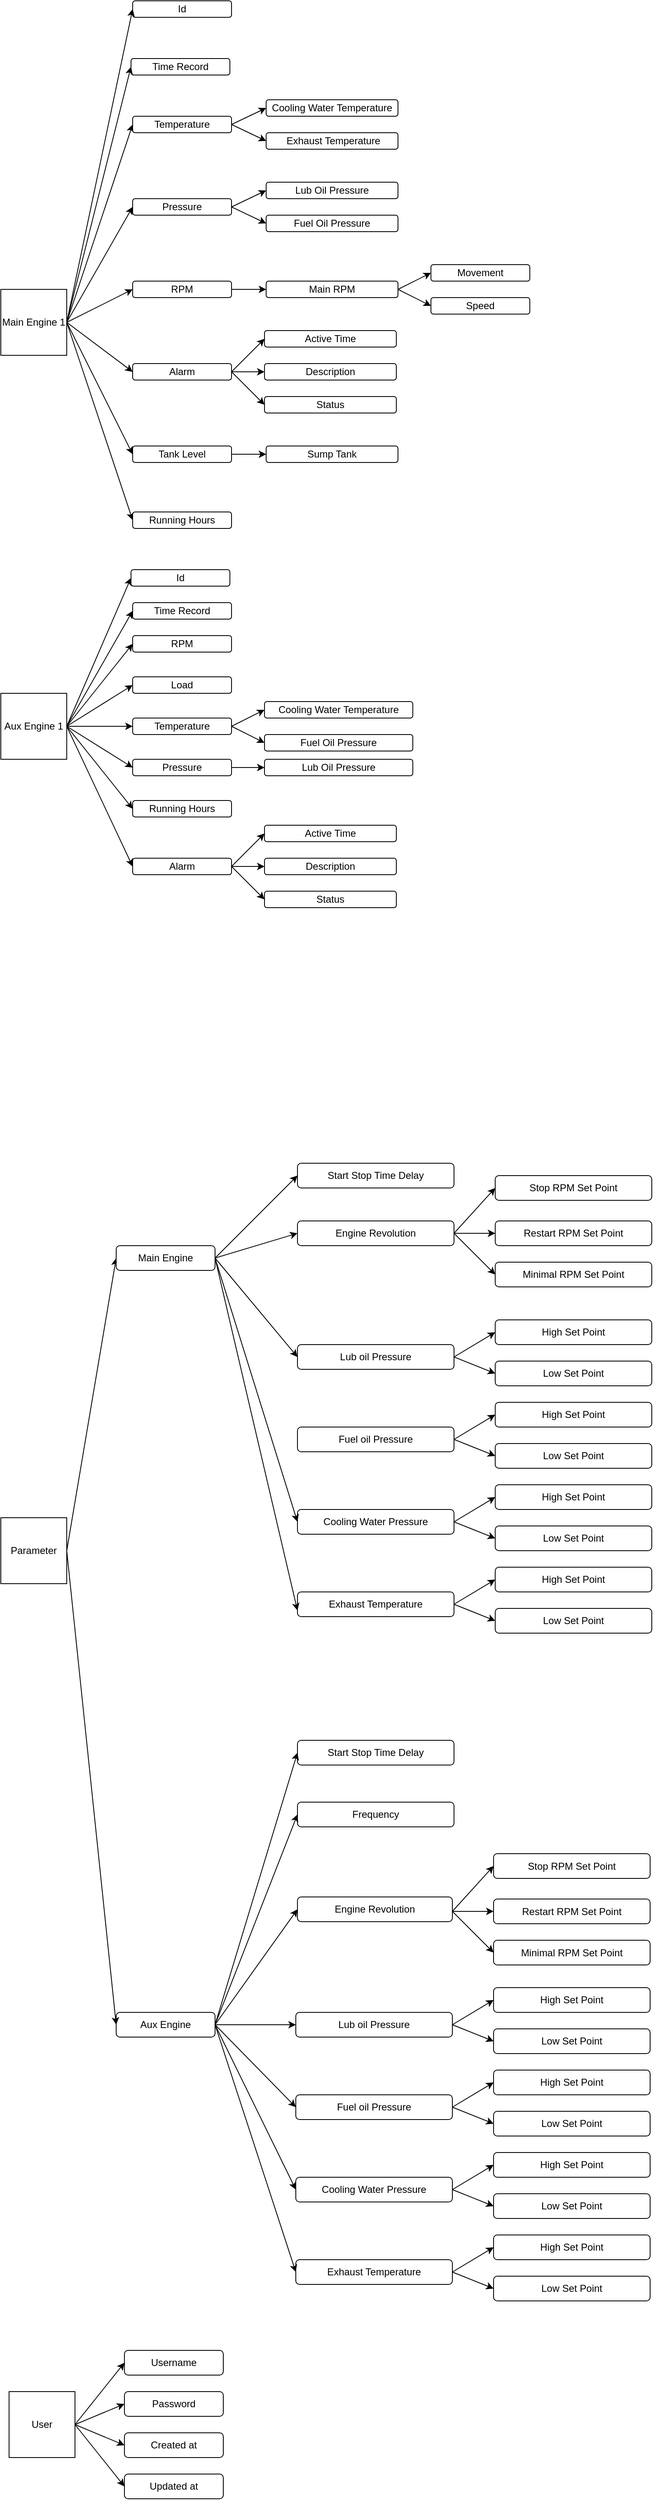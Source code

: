<mxfile version="21.6.1" type="github">
  <diagram name="Page-1" id="QvPLcioUeX84yGDwUDOU">
    <mxGraphModel dx="1050" dy="1641" grid="1" gridSize="10" guides="1" tooltips="1" connect="1" arrows="1" fold="1" page="1" pageScale="1" pageWidth="850" pageHeight="1100" math="0" shadow="0">
      <root>
        <mxCell id="0" />
        <mxCell id="1" parent="0" />
        <mxCell id="nhWFI6asB0Gc7cAQbuDx-1" value="Main Engine 1&lt;br&gt;" style="whiteSpace=wrap;html=1;aspect=fixed;" parent="1" vertex="1">
          <mxGeometry x="40" y="190" width="80" height="80" as="geometry" />
        </mxCell>
        <mxCell id="nhWFI6asB0Gc7cAQbuDx-2" value="Aux Engine 1" style="whiteSpace=wrap;html=1;aspect=fixed;" parent="1" vertex="1">
          <mxGeometry x="40" y="680" width="80" height="80" as="geometry" />
        </mxCell>
        <mxCell id="nhWFI6asB0Gc7cAQbuDx-3" value="" style="endArrow=classic;html=1;rounded=0;exitX=1;exitY=0.5;exitDx=0;exitDy=0;entryX=0;entryY=0.5;entryDx=0;entryDy=0;" parent="1" source="nhWFI6asB0Gc7cAQbuDx-1" target="nhWFI6asB0Gc7cAQbuDx-8" edge="1">
          <mxGeometry width="50" height="50" relative="1" as="geometry">
            <mxPoint x="380" y="280" as="sourcePoint" />
            <mxPoint x="200" y="80" as="targetPoint" />
          </mxGeometry>
        </mxCell>
        <mxCell id="nhWFI6asB0Gc7cAQbuDx-4" value="" style="endArrow=classic;html=1;rounded=0;exitX=1;exitY=0.5;exitDx=0;exitDy=0;entryX=0;entryY=0.5;entryDx=0;entryDy=0;" parent="1" source="nhWFI6asB0Gc7cAQbuDx-1" target="nhWFI6asB0Gc7cAQbuDx-9" edge="1">
          <mxGeometry width="50" height="50" relative="1" as="geometry">
            <mxPoint x="380" y="280" as="sourcePoint" />
            <mxPoint x="200" y="120" as="targetPoint" />
          </mxGeometry>
        </mxCell>
        <mxCell id="nhWFI6asB0Gc7cAQbuDx-5" value="" style="endArrow=classic;html=1;rounded=0;exitX=1;exitY=0.5;exitDx=0;exitDy=0;entryX=0;entryY=0.5;entryDx=0;entryDy=0;" parent="1" source="nhWFI6asB0Gc7cAQbuDx-1" target="nhWFI6asB0Gc7cAQbuDx-10" edge="1">
          <mxGeometry width="50" height="50" relative="1" as="geometry">
            <mxPoint x="380" y="280" as="sourcePoint" />
            <mxPoint x="200" y="160" as="targetPoint" />
          </mxGeometry>
        </mxCell>
        <mxCell id="nhWFI6asB0Gc7cAQbuDx-7" value="" style="endArrow=classic;html=1;rounded=0;exitX=1;exitY=0.5;exitDx=0;exitDy=0;entryX=0;entryY=0.5;entryDx=0;entryDy=0;" parent="1" source="nhWFI6asB0Gc7cAQbuDx-1" target="nhWFI6asB0Gc7cAQbuDx-11" edge="1">
          <mxGeometry width="50" height="50" relative="1" as="geometry">
            <mxPoint x="120" y="120" as="sourcePoint" />
            <mxPoint x="200" y="200" as="targetPoint" />
          </mxGeometry>
        </mxCell>
        <mxCell id="nhWFI6asB0Gc7cAQbuDx-8" value="Temperature" style="rounded=1;whiteSpace=wrap;html=1;" parent="1" vertex="1">
          <mxGeometry x="200" y="-20" width="120" height="20" as="geometry" />
        </mxCell>
        <mxCell id="nhWFI6asB0Gc7cAQbuDx-9" value="Pressure" style="rounded=1;whiteSpace=wrap;html=1;" parent="1" vertex="1">
          <mxGeometry x="200" y="80" width="120" height="20" as="geometry" />
        </mxCell>
        <mxCell id="nhWFI6asB0Gc7cAQbuDx-10" value="RPM" style="rounded=1;whiteSpace=wrap;html=1;" parent="1" vertex="1">
          <mxGeometry x="200" y="180" width="120" height="20" as="geometry" />
        </mxCell>
        <mxCell id="nhWFI6asB0Gc7cAQbuDx-11" value="Alarm" style="rounded=1;whiteSpace=wrap;html=1;" parent="1" vertex="1">
          <mxGeometry x="200" y="280" width="120" height="20" as="geometry" />
        </mxCell>
        <mxCell id="nhWFI6asB0Gc7cAQbuDx-12" value="Cooling Water Temperature" style="rounded=1;whiteSpace=wrap;html=1;" parent="1" vertex="1">
          <mxGeometry x="362" y="-40" width="160" height="20" as="geometry" />
        </mxCell>
        <mxCell id="nhWFI6asB0Gc7cAQbuDx-13" value="" style="endArrow=classic;html=1;rounded=0;exitX=1;exitY=0.5;exitDx=0;exitDy=0;entryX=0;entryY=0.5;entryDx=0;entryDy=0;" parent="1" source="nhWFI6asB0Gc7cAQbuDx-8" target="nhWFI6asB0Gc7cAQbuDx-12" edge="1">
          <mxGeometry width="50" height="50" relative="1" as="geometry">
            <mxPoint x="382" y="180" as="sourcePoint" />
            <mxPoint x="432" y="130" as="targetPoint" />
          </mxGeometry>
        </mxCell>
        <mxCell id="nhWFI6asB0Gc7cAQbuDx-14" value="&amp;nbsp;Exhaust Temperature" style="rounded=1;whiteSpace=wrap;html=1;" parent="1" vertex="1">
          <mxGeometry x="362" width="160" height="20" as="geometry" />
        </mxCell>
        <mxCell id="nhWFI6asB0Gc7cAQbuDx-15" value="" style="endArrow=classic;html=1;rounded=0;exitX=1;exitY=0.5;exitDx=0;exitDy=0;entryX=0;entryY=0.5;entryDx=0;entryDy=0;" parent="1" source="nhWFI6asB0Gc7cAQbuDx-8" target="nhWFI6asB0Gc7cAQbuDx-14" edge="1">
          <mxGeometry width="50" height="50" relative="1" as="geometry">
            <mxPoint x="382" y="130" as="sourcePoint" />
            <mxPoint x="432" y="80" as="targetPoint" />
          </mxGeometry>
        </mxCell>
        <mxCell id="nhWFI6asB0Gc7cAQbuDx-18" value="" style="endArrow=classic;html=1;rounded=0;exitX=1;exitY=0.5;exitDx=0;exitDy=0;entryX=0;entryY=0.5;entryDx=0;entryDy=0;" parent="1" source="nhWFI6asB0Gc7cAQbuDx-9" target="nhWFI6asB0Gc7cAQbuDx-19" edge="1">
          <mxGeometry width="50" height="50" relative="1" as="geometry">
            <mxPoint x="382" y="110" as="sourcePoint" />
            <mxPoint x="362" y="60" as="targetPoint" />
          </mxGeometry>
        </mxCell>
        <mxCell id="nhWFI6asB0Gc7cAQbuDx-19" value="Lub Oil Pressure" style="rounded=1;whiteSpace=wrap;html=1;" parent="1" vertex="1">
          <mxGeometry x="362" y="60" width="160" height="20" as="geometry" />
        </mxCell>
        <mxCell id="nhWFI6asB0Gc7cAQbuDx-20" value="Fuel Oil Pressure" style="rounded=1;whiteSpace=wrap;html=1;" parent="1" vertex="1">
          <mxGeometry x="362" y="100" width="160" height="20" as="geometry" />
        </mxCell>
        <mxCell id="nhWFI6asB0Gc7cAQbuDx-21" value="" style="endArrow=classic;html=1;rounded=0;exitX=1;exitY=0.5;exitDx=0;exitDy=0;entryX=0;entryY=0.5;entryDx=0;entryDy=0;" parent="1" source="nhWFI6asB0Gc7cAQbuDx-9" target="nhWFI6asB0Gc7cAQbuDx-20" edge="1">
          <mxGeometry width="50" height="50" relative="1" as="geometry">
            <mxPoint x="382" y="150" as="sourcePoint" />
            <mxPoint x="432" y="100" as="targetPoint" />
          </mxGeometry>
        </mxCell>
        <mxCell id="nhWFI6asB0Gc7cAQbuDx-24" value="Main RPM" style="rounded=1;whiteSpace=wrap;html=1;" parent="1" vertex="1">
          <mxGeometry x="362" y="180" width="160" height="20" as="geometry" />
        </mxCell>
        <mxCell id="nhWFI6asB0Gc7cAQbuDx-25" value="" style="endArrow=classic;html=1;rounded=0;exitX=1;exitY=0.5;exitDx=0;exitDy=0;entryX=0;entryY=0.5;entryDx=0;entryDy=0;" parent="1" source="nhWFI6asB0Gc7cAQbuDx-1" target="nhWFI6asB0Gc7cAQbuDx-26" edge="1">
          <mxGeometry width="50" height="50" relative="1" as="geometry">
            <mxPoint x="310" y="310" as="sourcePoint" />
            <mxPoint x="200" y="520" as="targetPoint" />
          </mxGeometry>
        </mxCell>
        <mxCell id="nhWFI6asB0Gc7cAQbuDx-26" value="Tank Level" style="rounded=1;whiteSpace=wrap;html=1;" parent="1" vertex="1">
          <mxGeometry x="200" y="380" width="120" height="20" as="geometry" />
        </mxCell>
        <mxCell id="nhWFI6asB0Gc7cAQbuDx-27" value="Sump Tank" style="rounded=1;whiteSpace=wrap;html=1;" parent="1" vertex="1">
          <mxGeometry x="362" y="380" width="160" height="20" as="geometry" />
        </mxCell>
        <mxCell id="nhWFI6asB0Gc7cAQbuDx-28" value="" style="endArrow=classic;html=1;rounded=0;exitX=1;exitY=0.5;exitDx=0;exitDy=0;entryX=0;entryY=0.5;entryDx=0;entryDy=0;" parent="1" source="nhWFI6asB0Gc7cAQbuDx-26" target="nhWFI6asB0Gc7cAQbuDx-27" edge="1">
          <mxGeometry width="50" height="50" relative="1" as="geometry">
            <mxPoint x="392" y="420" as="sourcePoint" />
            <mxPoint x="442" y="370" as="targetPoint" />
          </mxGeometry>
        </mxCell>
        <mxCell id="nhWFI6asB0Gc7cAQbuDx-29" value="" style="endArrow=classic;html=1;rounded=0;exitX=1;exitY=0.5;exitDx=0;exitDy=0;entryX=0;entryY=0.5;entryDx=0;entryDy=0;" parent="1" source="nhWFI6asB0Gc7cAQbuDx-24" target="nhWFI6asB0Gc7cAQbuDx-31" edge="1">
          <mxGeometry width="50" height="50" relative="1" as="geometry">
            <mxPoint x="542" y="330" as="sourcePoint" />
            <mxPoint x="562" y="170" as="targetPoint" />
          </mxGeometry>
        </mxCell>
        <mxCell id="nhWFI6asB0Gc7cAQbuDx-30" value="" style="endArrow=classic;html=1;rounded=0;exitX=1;exitY=0.5;exitDx=0;exitDy=0;entryX=0;entryY=0.5;entryDx=0;entryDy=0;" parent="1" source="nhWFI6asB0Gc7cAQbuDx-10" target="nhWFI6asB0Gc7cAQbuDx-24" edge="1">
          <mxGeometry width="50" height="50" relative="1" as="geometry">
            <mxPoint x="592" y="270" as="sourcePoint" />
            <mxPoint x="642" y="220" as="targetPoint" />
          </mxGeometry>
        </mxCell>
        <mxCell id="nhWFI6asB0Gc7cAQbuDx-31" value="Movement" style="rounded=1;whiteSpace=wrap;html=1;" parent="1" vertex="1">
          <mxGeometry x="562" y="160" width="120" height="20" as="geometry" />
        </mxCell>
        <mxCell id="nhWFI6asB0Gc7cAQbuDx-32" value="Speed" style="rounded=1;whiteSpace=wrap;html=1;" parent="1" vertex="1">
          <mxGeometry x="562" y="200" width="120" height="20" as="geometry" />
        </mxCell>
        <mxCell id="nhWFI6asB0Gc7cAQbuDx-33" value="" style="endArrow=classic;html=1;rounded=0;exitX=1;exitY=0.5;exitDx=0;exitDy=0;entryX=0;entryY=0.5;entryDx=0;entryDy=0;" parent="1" source="nhWFI6asB0Gc7cAQbuDx-24" target="nhWFI6asB0Gc7cAQbuDx-32" edge="1">
          <mxGeometry width="50" height="50" relative="1" as="geometry">
            <mxPoint x="572" y="270" as="sourcePoint" />
            <mxPoint x="622" y="220" as="targetPoint" />
          </mxGeometry>
        </mxCell>
        <mxCell id="nhWFI6asB0Gc7cAQbuDx-34" value="" style="endArrow=classic;html=1;rounded=0;exitX=1;exitY=0.5;exitDx=0;exitDy=0;entryX=0;entryY=0.5;entryDx=0;entryDy=0;" parent="1" source="nhWFI6asB0Gc7cAQbuDx-1" target="nhWFI6asB0Gc7cAQbuDx-35" edge="1">
          <mxGeometry width="50" height="50" relative="1" as="geometry">
            <mxPoint x="320" y="370" as="sourcePoint" />
            <mxPoint x="200" y="480" as="targetPoint" />
          </mxGeometry>
        </mxCell>
        <mxCell id="nhWFI6asB0Gc7cAQbuDx-35" value="Running Hours" style="rounded=1;whiteSpace=wrap;html=1;" parent="1" vertex="1">
          <mxGeometry x="200" y="460" width="120" height="20" as="geometry" />
        </mxCell>
        <mxCell id="nhWFI6asB0Gc7cAQbuDx-36" value="Active Time" style="rounded=1;whiteSpace=wrap;html=1;" parent="1" vertex="1">
          <mxGeometry x="360" y="240" width="160" height="20" as="geometry" />
        </mxCell>
        <mxCell id="nhWFI6asB0Gc7cAQbuDx-37" value="Description" style="rounded=1;whiteSpace=wrap;html=1;" parent="1" vertex="1">
          <mxGeometry x="360" y="280" width="160" height="20" as="geometry" />
        </mxCell>
        <mxCell id="nhWFI6asB0Gc7cAQbuDx-38" value="Status" style="rounded=1;whiteSpace=wrap;html=1;" parent="1" vertex="1">
          <mxGeometry x="360" y="320" width="160" height="20" as="geometry" />
        </mxCell>
        <mxCell id="nhWFI6asB0Gc7cAQbuDx-39" value="" style="endArrow=classic;html=1;rounded=0;exitX=1;exitY=0.5;exitDx=0;exitDy=0;entryX=0;entryY=0.5;entryDx=0;entryDy=0;" parent="1" source="nhWFI6asB0Gc7cAQbuDx-11" target="nhWFI6asB0Gc7cAQbuDx-36" edge="1">
          <mxGeometry width="50" height="50" relative="1" as="geometry">
            <mxPoint x="550" y="300" as="sourcePoint" />
            <mxPoint x="600" y="250" as="targetPoint" />
          </mxGeometry>
        </mxCell>
        <mxCell id="nhWFI6asB0Gc7cAQbuDx-40" value="" style="endArrow=classic;html=1;rounded=0;exitX=1;exitY=0.5;exitDx=0;exitDy=0;entryX=0;entryY=0.5;entryDx=0;entryDy=0;" parent="1" source="nhWFI6asB0Gc7cAQbuDx-11" target="nhWFI6asB0Gc7cAQbuDx-37" edge="1">
          <mxGeometry width="50" height="50" relative="1" as="geometry">
            <mxPoint x="550" y="300" as="sourcePoint" />
            <mxPoint x="600" y="250" as="targetPoint" />
          </mxGeometry>
        </mxCell>
        <mxCell id="nhWFI6asB0Gc7cAQbuDx-41" value="" style="endArrow=classic;html=1;rounded=0;exitX=1;exitY=0.5;exitDx=0;exitDy=0;entryX=0;entryY=0.5;entryDx=0;entryDy=0;" parent="1" source="nhWFI6asB0Gc7cAQbuDx-11" target="nhWFI6asB0Gc7cAQbuDx-38" edge="1">
          <mxGeometry width="50" height="50" relative="1" as="geometry">
            <mxPoint x="550" y="300" as="sourcePoint" />
            <mxPoint x="600" y="250" as="targetPoint" />
          </mxGeometry>
        </mxCell>
        <mxCell id="nhWFI6asB0Gc7cAQbuDx-42" value="Temperature" style="rounded=1;whiteSpace=wrap;html=1;" parent="1" vertex="1">
          <mxGeometry x="200" y="710" width="120" height="20" as="geometry" />
        </mxCell>
        <mxCell id="nhWFI6asB0Gc7cAQbuDx-43" value="Pressure" style="rounded=1;whiteSpace=wrap;html=1;" parent="1" vertex="1">
          <mxGeometry x="200" y="760" width="120" height="20" as="geometry" />
        </mxCell>
        <mxCell id="nhWFI6asB0Gc7cAQbuDx-44" value="RPM" style="rounded=1;whiteSpace=wrap;html=1;" parent="1" vertex="1">
          <mxGeometry x="200" y="610" width="120" height="20" as="geometry" />
        </mxCell>
        <mxCell id="nhWFI6asB0Gc7cAQbuDx-45" value="Running Hours" style="rounded=1;whiteSpace=wrap;html=1;" parent="1" vertex="1">
          <mxGeometry x="200" y="810" width="120" height="20" as="geometry" />
        </mxCell>
        <mxCell id="nhWFI6asB0Gc7cAQbuDx-46" value="Load" style="rounded=1;whiteSpace=wrap;html=1;" parent="1" vertex="1">
          <mxGeometry x="200" y="660" width="120" height="20" as="geometry" />
        </mxCell>
        <mxCell id="nhWFI6asB0Gc7cAQbuDx-49" value="" style="edgeStyle=none;orthogonalLoop=1;jettySize=auto;html=1;rounded=0;exitX=1;exitY=0.5;exitDx=0;exitDy=0;entryX=0;entryY=0.5;entryDx=0;entryDy=0;" parent="1" source="nhWFI6asB0Gc7cAQbuDx-2" target="nhWFI6asB0Gc7cAQbuDx-42" edge="1">
          <mxGeometry width="100" relative="1" as="geometry">
            <mxPoint x="340" y="740" as="sourcePoint" />
            <mxPoint x="440" y="740" as="targetPoint" />
            <Array as="points" />
          </mxGeometry>
        </mxCell>
        <mxCell id="nhWFI6asB0Gc7cAQbuDx-50" value="" style="edgeStyle=none;orthogonalLoop=1;jettySize=auto;html=1;rounded=0;exitX=1;exitY=0.5;exitDx=0;exitDy=0;entryX=0;entryY=0.5;entryDx=0;entryDy=0;" parent="1" source="nhWFI6asB0Gc7cAQbuDx-2" target="nhWFI6asB0Gc7cAQbuDx-46" edge="1">
          <mxGeometry width="100" relative="1" as="geometry">
            <mxPoint x="80" y="610" as="sourcePoint" />
            <mxPoint x="180" y="610" as="targetPoint" />
            <Array as="points" />
          </mxGeometry>
        </mxCell>
        <mxCell id="nhWFI6asB0Gc7cAQbuDx-51" value="" style="edgeStyle=none;orthogonalLoop=1;jettySize=auto;html=1;rounded=0;exitX=1;exitY=0.5;exitDx=0;exitDy=0;entryX=0;entryY=0.5;entryDx=0;entryDy=0;" parent="1" source="nhWFI6asB0Gc7cAQbuDx-2" target="nhWFI6asB0Gc7cAQbuDx-44" edge="1">
          <mxGeometry width="100" relative="1" as="geometry">
            <mxPoint x="370" y="650" as="sourcePoint" />
            <mxPoint x="470" y="650" as="targetPoint" />
            <Array as="points" />
          </mxGeometry>
        </mxCell>
        <mxCell id="nhWFI6asB0Gc7cAQbuDx-52" value="" style="edgeStyle=none;orthogonalLoop=1;jettySize=auto;html=1;rounded=0;exitX=1;exitY=0.5;exitDx=0;exitDy=0;entryX=0;entryY=0.5;entryDx=0;entryDy=0;" parent="1" source="nhWFI6asB0Gc7cAQbuDx-2" target="nhWFI6asB0Gc7cAQbuDx-43" edge="1">
          <mxGeometry width="100" relative="1" as="geometry">
            <mxPoint x="350" y="620" as="sourcePoint" />
            <mxPoint x="450" y="620" as="targetPoint" />
            <Array as="points" />
          </mxGeometry>
        </mxCell>
        <mxCell id="nhWFI6asB0Gc7cAQbuDx-53" value="" style="edgeStyle=none;orthogonalLoop=1;jettySize=auto;html=1;rounded=0;exitX=1;exitY=0.5;exitDx=0;exitDy=0;entryX=0;entryY=0.5;entryDx=0;entryDy=0;" parent="1" source="nhWFI6asB0Gc7cAQbuDx-2" target="nhWFI6asB0Gc7cAQbuDx-45" edge="1">
          <mxGeometry width="100" relative="1" as="geometry">
            <mxPoint x="370" y="620" as="sourcePoint" />
            <mxPoint x="470" y="620" as="targetPoint" />
            <Array as="points" />
          </mxGeometry>
        </mxCell>
        <mxCell id="nhWFI6asB0Gc7cAQbuDx-54" value="Cooling Water Temperature" style="rounded=1;whiteSpace=wrap;html=1;" parent="1" vertex="1">
          <mxGeometry x="360" y="690" width="180" height="20" as="geometry" />
        </mxCell>
        <mxCell id="nhWFI6asB0Gc7cAQbuDx-55" value="Lub Oil Pressure" style="rounded=1;whiteSpace=wrap;html=1;" parent="1" vertex="1">
          <mxGeometry x="360" y="760" width="180" height="20" as="geometry" />
        </mxCell>
        <mxCell id="nhWFI6asB0Gc7cAQbuDx-56" value="Fuel Oil Pressure" style="rounded=1;whiteSpace=wrap;html=1;" parent="1" vertex="1">
          <mxGeometry x="360" y="730" width="180" height="20" as="geometry" />
        </mxCell>
        <mxCell id="nhWFI6asB0Gc7cAQbuDx-57" value="" style="endArrow=classic;html=1;rounded=0;exitX=1;exitY=0.5;exitDx=0;exitDy=0;entryX=0;entryY=0.5;entryDx=0;entryDy=0;" parent="1" source="nhWFI6asB0Gc7cAQbuDx-42" target="nhWFI6asB0Gc7cAQbuDx-54" edge="1">
          <mxGeometry width="50" height="50" relative="1" as="geometry">
            <mxPoint x="450" y="750" as="sourcePoint" />
            <mxPoint x="500" y="700" as="targetPoint" />
          </mxGeometry>
        </mxCell>
        <mxCell id="nhWFI6asB0Gc7cAQbuDx-58" value="" style="endArrow=classic;html=1;rounded=0;exitX=1;exitY=0.5;exitDx=0;exitDy=0;entryX=0;entryY=0.5;entryDx=0;entryDy=0;" parent="1" source="nhWFI6asB0Gc7cAQbuDx-42" target="nhWFI6asB0Gc7cAQbuDx-56" edge="1">
          <mxGeometry width="50" height="50" relative="1" as="geometry">
            <mxPoint x="450" y="750" as="sourcePoint" />
            <mxPoint x="500" y="700" as="targetPoint" />
          </mxGeometry>
        </mxCell>
        <mxCell id="nhWFI6asB0Gc7cAQbuDx-59" value="" style="endArrow=classic;html=1;rounded=0;exitX=1;exitY=0.5;exitDx=0;exitDy=0;entryX=0;entryY=0.5;entryDx=0;entryDy=0;" parent="1" source="nhWFI6asB0Gc7cAQbuDx-43" target="nhWFI6asB0Gc7cAQbuDx-55" edge="1">
          <mxGeometry width="50" height="50" relative="1" as="geometry">
            <mxPoint x="450" y="780" as="sourcePoint" />
            <mxPoint x="500" y="730" as="targetPoint" />
          </mxGeometry>
        </mxCell>
        <mxCell id="Hi4RVoLJQUnYDtdpyPbf-1" value="User" style="whiteSpace=wrap;html=1;aspect=fixed;" parent="1" vertex="1">
          <mxGeometry x="50" y="2740" width="80" height="80" as="geometry" />
        </mxCell>
        <mxCell id="Hi4RVoLJQUnYDtdpyPbf-2" value="Parameter" style="whiteSpace=wrap;html=1;aspect=fixed;" parent="1" vertex="1">
          <mxGeometry x="40" y="1680" width="80" height="80" as="geometry" />
        </mxCell>
        <mxCell id="Hi4RVoLJQUnYDtdpyPbf-3" value="Time Record" style="rounded=1;whiteSpace=wrap;html=1;" parent="1" vertex="1">
          <mxGeometry x="198" y="-90" width="120" height="20" as="geometry" />
        </mxCell>
        <mxCell id="Hi4RVoLJQUnYDtdpyPbf-4" value="" style="endArrow=classic;html=1;rounded=0;exitX=1;exitY=0.5;exitDx=0;exitDy=0;entryX=0;entryY=0.5;entryDx=0;entryDy=0;" parent="1" source="nhWFI6asB0Gc7cAQbuDx-1" target="Hi4RVoLJQUnYDtdpyPbf-3" edge="1">
          <mxGeometry width="50" height="50" relative="1" as="geometry">
            <mxPoint x="200" y="380" as="sourcePoint" />
            <mxPoint x="250" y="330" as="targetPoint" />
          </mxGeometry>
        </mxCell>
        <mxCell id="Hi4RVoLJQUnYDtdpyPbf-6" value="Id" style="rounded=1;whiteSpace=wrap;html=1;" parent="1" vertex="1">
          <mxGeometry x="200" y="-160" width="120" height="20" as="geometry" />
        </mxCell>
        <mxCell id="Hi4RVoLJQUnYDtdpyPbf-7" value="" style="endArrow=classic;html=1;rounded=0;exitX=1;exitY=0.5;exitDx=0;exitDy=0;entryX=0;entryY=0.5;entryDx=0;entryDy=0;" parent="1" source="nhWFI6asB0Gc7cAQbuDx-1" target="Hi4RVoLJQUnYDtdpyPbf-6" edge="1">
          <mxGeometry width="50" height="50" relative="1" as="geometry">
            <mxPoint x="210" y="120" as="sourcePoint" />
            <mxPoint x="260" y="70" as="targetPoint" />
          </mxGeometry>
        </mxCell>
        <mxCell id="Hi4RVoLJQUnYDtdpyPbf-8" value="" style="endArrow=classic;html=1;rounded=0;exitX=1;exitY=0.5;exitDx=0;exitDy=0;entryX=0;entryY=0.5;entryDx=0;entryDy=0;" parent="1" source="Hi4RVoLJQUnYDtdpyPbf-2" target="Hi4RVoLJQUnYDtdpyPbf-9" edge="1">
          <mxGeometry width="50" height="50" relative="1" as="geometry">
            <mxPoint x="210" y="1610" as="sourcePoint" />
            <mxPoint x="160" y="1610" as="targetPoint" />
          </mxGeometry>
        </mxCell>
        <mxCell id="Hi4RVoLJQUnYDtdpyPbf-9" value="Main Engine" style="rounded=1;whiteSpace=wrap;html=1;" parent="1" vertex="1">
          <mxGeometry x="180" y="1350" width="120" height="30" as="geometry" />
        </mxCell>
        <mxCell id="Hi4RVoLJQUnYDtdpyPbf-11" value="Aux Engine" style="rounded=1;whiteSpace=wrap;html=1;" parent="1" vertex="1">
          <mxGeometry x="180" y="2280" width="120" height="30" as="geometry" />
        </mxCell>
        <mxCell id="Hi4RVoLJQUnYDtdpyPbf-13" value="" style="endArrow=classic;html=1;rounded=0;exitX=1;exitY=0.5;exitDx=0;exitDy=0;entryX=0;entryY=0.5;entryDx=0;entryDy=0;" parent="1" source="Hi4RVoLJQUnYDtdpyPbf-9" target="Hi4RVoLJQUnYDtdpyPbf-14" edge="1">
          <mxGeometry width="50" height="50" relative="1" as="geometry">
            <mxPoint x="410" y="1570" as="sourcePoint" />
            <mxPoint x="360" y="1290" as="targetPoint" />
          </mxGeometry>
        </mxCell>
        <mxCell id="Hi4RVoLJQUnYDtdpyPbf-14" value="Start Stop Time Delay" style="rounded=1;whiteSpace=wrap;html=1;" parent="1" vertex="1">
          <mxGeometry x="400" y="1250" width="190" height="30" as="geometry" />
        </mxCell>
        <mxCell id="Hi4RVoLJQUnYDtdpyPbf-15" value="Engine Revolution" style="rounded=1;whiteSpace=wrap;html=1;" parent="1" vertex="1">
          <mxGeometry x="400" y="1320" width="190" height="30" as="geometry" />
        </mxCell>
        <mxCell id="Hi4RVoLJQUnYDtdpyPbf-16" value="Lub oil Pressure" style="rounded=1;whiteSpace=wrap;html=1;" parent="1" vertex="1">
          <mxGeometry x="400" y="1470" width="190" height="30" as="geometry" />
        </mxCell>
        <mxCell id="Hi4RVoLJQUnYDtdpyPbf-17" value="Fuel oil Pressure" style="rounded=1;whiteSpace=wrap;html=1;" parent="1" vertex="1">
          <mxGeometry x="400" y="1570" width="190" height="30" as="geometry" />
        </mxCell>
        <mxCell id="Hi4RVoLJQUnYDtdpyPbf-18" value="Cooling Water Pressure" style="rounded=1;whiteSpace=wrap;html=1;" parent="1" vertex="1">
          <mxGeometry x="400" y="1670" width="190" height="30" as="geometry" />
        </mxCell>
        <mxCell id="Hi4RVoLJQUnYDtdpyPbf-19" value="Exhaust Temperature" style="rounded=1;whiteSpace=wrap;html=1;" parent="1" vertex="1">
          <mxGeometry x="400" y="1770" width="190" height="30" as="geometry" />
        </mxCell>
        <mxCell id="Hi4RVoLJQUnYDtdpyPbf-20" value="Stop RPM Set Point" style="rounded=1;whiteSpace=wrap;html=1;" parent="1" vertex="1">
          <mxGeometry x="640" y="1265" width="190" height="30" as="geometry" />
        </mxCell>
        <mxCell id="Hi4RVoLJQUnYDtdpyPbf-21" value="Restart RPM Set Point" style="rounded=1;whiteSpace=wrap;html=1;" parent="1" vertex="1">
          <mxGeometry x="640" y="1320" width="190" height="30" as="geometry" />
        </mxCell>
        <mxCell id="Hi4RVoLJQUnYDtdpyPbf-22" value="Minimal RPM Set Point" style="rounded=1;whiteSpace=wrap;html=1;" parent="1" vertex="1">
          <mxGeometry x="640" y="1370" width="190" height="30" as="geometry" />
        </mxCell>
        <mxCell id="Hi4RVoLJQUnYDtdpyPbf-23" value="High Set Point" style="rounded=1;whiteSpace=wrap;html=1;" parent="1" vertex="1">
          <mxGeometry x="640" y="1440" width="190" height="30" as="geometry" />
        </mxCell>
        <mxCell id="Hi4RVoLJQUnYDtdpyPbf-24" value="Low Set Point" style="rounded=1;whiteSpace=wrap;html=1;" parent="1" vertex="1">
          <mxGeometry x="640" y="1490" width="190" height="30" as="geometry" />
        </mxCell>
        <mxCell id="Hi4RVoLJQUnYDtdpyPbf-25" value="" style="endArrow=classic;html=1;rounded=0;exitX=1;exitY=0.5;exitDx=0;exitDy=0;entryX=0;entryY=0.5;entryDx=0;entryDy=0;" parent="1" source="Hi4RVoLJQUnYDtdpyPbf-9" target="Hi4RVoLJQUnYDtdpyPbf-15" edge="1">
          <mxGeometry width="50" height="50" relative="1" as="geometry">
            <mxPoint x="590" y="1550" as="sourcePoint" />
            <mxPoint x="640" y="1500" as="targetPoint" />
          </mxGeometry>
        </mxCell>
        <mxCell id="Hi4RVoLJQUnYDtdpyPbf-26" value="" style="endArrow=classic;html=1;rounded=0;exitX=1;exitY=0.5;exitDx=0;exitDy=0;entryX=0;entryY=0.5;entryDx=0;entryDy=0;" parent="1" source="Hi4RVoLJQUnYDtdpyPbf-15" target="Hi4RVoLJQUnYDtdpyPbf-20" edge="1">
          <mxGeometry width="50" height="50" relative="1" as="geometry">
            <mxPoint x="640" y="1460" as="sourcePoint" />
            <mxPoint x="690" y="1410" as="targetPoint" />
          </mxGeometry>
        </mxCell>
        <mxCell id="Hi4RVoLJQUnYDtdpyPbf-27" value="" style="endArrow=classic;html=1;rounded=0;exitX=1;exitY=0.5;exitDx=0;exitDy=0;entryX=0;entryY=0.5;entryDx=0;entryDy=0;" parent="1" source="Hi4RVoLJQUnYDtdpyPbf-15" target="Hi4RVoLJQUnYDtdpyPbf-21" edge="1">
          <mxGeometry width="50" height="50" relative="1" as="geometry">
            <mxPoint x="640" y="1460" as="sourcePoint" />
            <mxPoint x="690" y="1410" as="targetPoint" />
          </mxGeometry>
        </mxCell>
        <mxCell id="Hi4RVoLJQUnYDtdpyPbf-28" value="" style="endArrow=classic;html=1;rounded=0;exitX=1;exitY=0.5;exitDx=0;exitDy=0;entryX=0;entryY=0.5;entryDx=0;entryDy=0;" parent="1" source="Hi4RVoLJQUnYDtdpyPbf-15" target="Hi4RVoLJQUnYDtdpyPbf-22" edge="1">
          <mxGeometry width="50" height="50" relative="1" as="geometry">
            <mxPoint x="560" y="1480" as="sourcePoint" />
            <mxPoint x="610" y="1430" as="targetPoint" />
          </mxGeometry>
        </mxCell>
        <mxCell id="Hi4RVoLJQUnYDtdpyPbf-29" value="" style="endArrow=classic;html=1;rounded=0;exitX=1;exitY=0.5;exitDx=0;exitDy=0;entryX=0;entryY=0.5;entryDx=0;entryDy=0;" parent="1" source="Hi4RVoLJQUnYDtdpyPbf-16" target="Hi4RVoLJQUnYDtdpyPbf-23" edge="1">
          <mxGeometry width="50" height="50" relative="1" as="geometry">
            <mxPoint x="690" y="1530" as="sourcePoint" />
            <mxPoint x="740" y="1480" as="targetPoint" />
          </mxGeometry>
        </mxCell>
        <mxCell id="Hi4RVoLJQUnYDtdpyPbf-30" value="" style="endArrow=classic;html=1;rounded=0;exitX=1;exitY=0.5;exitDx=0;exitDy=0;entryX=0;entryY=0.5;entryDx=0;entryDy=0;" parent="1" source="Hi4RVoLJQUnYDtdpyPbf-16" target="Hi4RVoLJQUnYDtdpyPbf-24" edge="1">
          <mxGeometry width="50" height="50" relative="1" as="geometry">
            <mxPoint x="1050" y="1720" as="sourcePoint" />
            <mxPoint x="1100" y="1670" as="targetPoint" />
          </mxGeometry>
        </mxCell>
        <mxCell id="Hi4RVoLJQUnYDtdpyPbf-31" value="High Set Point" style="rounded=1;whiteSpace=wrap;html=1;" parent="1" vertex="1">
          <mxGeometry x="640" y="1540" width="190" height="30" as="geometry" />
        </mxCell>
        <mxCell id="Hi4RVoLJQUnYDtdpyPbf-32" value="Low Set Point" style="rounded=1;whiteSpace=wrap;html=1;" parent="1" vertex="1">
          <mxGeometry x="640" y="1590" width="190" height="30" as="geometry" />
        </mxCell>
        <mxCell id="Hi4RVoLJQUnYDtdpyPbf-33" value="" style="endArrow=classic;html=1;rounded=0;exitX=1;exitY=0.5;exitDx=0;exitDy=0;entryX=0;entryY=0.5;entryDx=0;entryDy=0;" parent="1" target="Hi4RVoLJQUnYDtdpyPbf-31" edge="1">
          <mxGeometry width="50" height="50" relative="1" as="geometry">
            <mxPoint x="590" y="1585" as="sourcePoint" />
            <mxPoint x="740" y="1580" as="targetPoint" />
          </mxGeometry>
        </mxCell>
        <mxCell id="Hi4RVoLJQUnYDtdpyPbf-34" value="" style="endArrow=classic;html=1;rounded=0;exitX=1;exitY=0.5;exitDx=0;exitDy=0;entryX=0;entryY=0.5;entryDx=0;entryDy=0;" parent="1" target="Hi4RVoLJQUnYDtdpyPbf-32" edge="1">
          <mxGeometry width="50" height="50" relative="1" as="geometry">
            <mxPoint x="590" y="1585" as="sourcePoint" />
            <mxPoint x="1100" y="1770" as="targetPoint" />
          </mxGeometry>
        </mxCell>
        <mxCell id="Hi4RVoLJQUnYDtdpyPbf-35" value="High Set Point" style="rounded=1;whiteSpace=wrap;html=1;" parent="1" vertex="1">
          <mxGeometry x="640" y="1640" width="190" height="30" as="geometry" />
        </mxCell>
        <mxCell id="Hi4RVoLJQUnYDtdpyPbf-36" value="Low Set Point" style="rounded=1;whiteSpace=wrap;html=1;" parent="1" vertex="1">
          <mxGeometry x="640" y="1690" width="190" height="30" as="geometry" />
        </mxCell>
        <mxCell id="Hi4RVoLJQUnYDtdpyPbf-37" value="" style="endArrow=classic;html=1;rounded=0;exitX=1;exitY=0.5;exitDx=0;exitDy=0;entryX=0;entryY=0.5;entryDx=0;entryDy=0;" parent="1" source="Hi4RVoLJQUnYDtdpyPbf-18" target="Hi4RVoLJQUnYDtdpyPbf-35" edge="1">
          <mxGeometry width="50" height="50" relative="1" as="geometry">
            <mxPoint x="590" y="1685" as="sourcePoint" />
            <mxPoint x="740" y="1680" as="targetPoint" />
          </mxGeometry>
        </mxCell>
        <mxCell id="Hi4RVoLJQUnYDtdpyPbf-38" value="" style="endArrow=classic;html=1;rounded=0;entryX=0;entryY=0.5;entryDx=0;entryDy=0;exitX=1;exitY=0.5;exitDx=0;exitDy=0;" parent="1" source="Hi4RVoLJQUnYDtdpyPbf-18" target="Hi4RVoLJQUnYDtdpyPbf-36" edge="1">
          <mxGeometry width="50" height="50" relative="1" as="geometry">
            <mxPoint x="600" y="1730" as="sourcePoint" />
            <mxPoint x="1100" y="1870" as="targetPoint" />
          </mxGeometry>
        </mxCell>
        <mxCell id="Hi4RVoLJQUnYDtdpyPbf-39" value="High Set Point" style="rounded=1;whiteSpace=wrap;html=1;" parent="1" vertex="1">
          <mxGeometry x="640" y="1740" width="190" height="30" as="geometry" />
        </mxCell>
        <mxCell id="Hi4RVoLJQUnYDtdpyPbf-40" value="Low Set Point" style="rounded=1;whiteSpace=wrap;html=1;" parent="1" vertex="1">
          <mxGeometry x="640" y="1790" width="190" height="30" as="geometry" />
        </mxCell>
        <mxCell id="Hi4RVoLJQUnYDtdpyPbf-41" value="" style="endArrow=classic;html=1;rounded=0;entryX=0;entryY=0.5;entryDx=0;entryDy=0;exitX=1;exitY=0.5;exitDx=0;exitDy=0;" parent="1" source="Hi4RVoLJQUnYDtdpyPbf-19" target="Hi4RVoLJQUnYDtdpyPbf-39" edge="1">
          <mxGeometry width="50" height="50" relative="1" as="geometry">
            <mxPoint x="620" y="1780" as="sourcePoint" />
            <mxPoint x="740" y="1780" as="targetPoint" />
          </mxGeometry>
        </mxCell>
        <mxCell id="Hi4RVoLJQUnYDtdpyPbf-42" value="" style="endArrow=classic;html=1;rounded=0;entryX=0;entryY=0.5;entryDx=0;entryDy=0;exitX=1;exitY=0.5;exitDx=0;exitDy=0;" parent="1" source="Hi4RVoLJQUnYDtdpyPbf-19" target="Hi4RVoLJQUnYDtdpyPbf-40" edge="1">
          <mxGeometry width="50" height="50" relative="1" as="geometry">
            <mxPoint x="590" y="1820" as="sourcePoint" />
            <mxPoint x="1100" y="1970" as="targetPoint" />
          </mxGeometry>
        </mxCell>
        <mxCell id="Hi4RVoLJQUnYDtdpyPbf-44" value="" style="endArrow=classic;html=1;rounded=0;exitX=1;exitY=0.5;exitDx=0;exitDy=0;entryX=0;entryY=0.5;entryDx=0;entryDy=0;" parent="1" source="Hi4RVoLJQUnYDtdpyPbf-9" target="Hi4RVoLJQUnYDtdpyPbf-16" edge="1">
          <mxGeometry width="50" height="50" relative="1" as="geometry">
            <mxPoint x="990" y="1740" as="sourcePoint" />
            <mxPoint x="1040" y="1690" as="targetPoint" />
          </mxGeometry>
        </mxCell>
        <mxCell id="Hi4RVoLJQUnYDtdpyPbf-45" value="" style="endArrow=classic;html=1;rounded=0;exitX=1;exitY=0.5;exitDx=0;exitDy=0;entryX=0;entryY=0.5;entryDx=0;entryDy=0;" parent="1" source="Hi4RVoLJQUnYDtdpyPbf-9" target="Hi4RVoLJQUnYDtdpyPbf-18" edge="1">
          <mxGeometry width="50" height="50" relative="1" as="geometry">
            <mxPoint x="680" y="1700" as="sourcePoint" />
            <mxPoint x="730" y="1650" as="targetPoint" />
          </mxGeometry>
        </mxCell>
        <mxCell id="Hi4RVoLJQUnYDtdpyPbf-46" value="" style="endArrow=classic;html=1;rounded=0;exitX=1;exitY=0.5;exitDx=0;exitDy=0;entryX=0;entryY=0.75;entryDx=0;entryDy=0;" parent="1" source="Hi4RVoLJQUnYDtdpyPbf-9" target="Hi4RVoLJQUnYDtdpyPbf-19" edge="1">
          <mxGeometry width="50" height="50" relative="1" as="geometry">
            <mxPoint x="680" y="1700" as="sourcePoint" />
            <mxPoint x="730" y="1650" as="targetPoint" />
          </mxGeometry>
        </mxCell>
        <mxCell id="Hi4RVoLJQUnYDtdpyPbf-47" value="Start Stop Time Delay" style="rounded=1;whiteSpace=wrap;html=1;" parent="1" vertex="1">
          <mxGeometry x="400" y="1950" width="190" height="30" as="geometry" />
        </mxCell>
        <mxCell id="Hi4RVoLJQUnYDtdpyPbf-48" value="Frequency" style="rounded=1;whiteSpace=wrap;html=1;" parent="1" vertex="1">
          <mxGeometry x="400" y="2025" width="190" height="30" as="geometry" />
        </mxCell>
        <mxCell id="Hi4RVoLJQUnYDtdpyPbf-49" value="Engine Revolution" style="rounded=1;whiteSpace=wrap;html=1;" parent="1" vertex="1">
          <mxGeometry x="400" y="2140" width="188" height="30" as="geometry" />
        </mxCell>
        <mxCell id="Hi4RVoLJQUnYDtdpyPbf-54" value="Stop RPM Set Point" style="rounded=1;whiteSpace=wrap;html=1;" parent="1" vertex="1">
          <mxGeometry x="638" y="2087.5" width="190" height="30" as="geometry" />
        </mxCell>
        <mxCell id="Hi4RVoLJQUnYDtdpyPbf-55" value="Restart RPM Set Point" style="rounded=1;whiteSpace=wrap;html=1;" parent="1" vertex="1">
          <mxGeometry x="638" y="2142.5" width="190" height="30" as="geometry" />
        </mxCell>
        <mxCell id="Hi4RVoLJQUnYDtdpyPbf-56" value="Minimal RPM Set Point" style="rounded=1;whiteSpace=wrap;html=1;" parent="1" vertex="1">
          <mxGeometry x="638" y="2192.5" width="190" height="30" as="geometry" />
        </mxCell>
        <mxCell id="Hi4RVoLJQUnYDtdpyPbf-57" value="" style="endArrow=classic;html=1;rounded=0;exitX=1;exitY=0.5;exitDx=0;exitDy=0;entryX=0;entryY=0.5;entryDx=0;entryDy=0;" parent="1" target="Hi4RVoLJQUnYDtdpyPbf-54" edge="1">
          <mxGeometry width="50" height="50" relative="1" as="geometry">
            <mxPoint x="588" y="2157.5" as="sourcePoint" />
            <mxPoint x="688" y="2232.5" as="targetPoint" />
          </mxGeometry>
        </mxCell>
        <mxCell id="Hi4RVoLJQUnYDtdpyPbf-58" value="" style="endArrow=classic;html=1;rounded=0;exitX=1;exitY=0.5;exitDx=0;exitDy=0;entryX=0;entryY=0.5;entryDx=0;entryDy=0;" parent="1" target="Hi4RVoLJQUnYDtdpyPbf-55" edge="1">
          <mxGeometry width="50" height="50" relative="1" as="geometry">
            <mxPoint x="588" y="2157.5" as="sourcePoint" />
            <mxPoint x="688" y="2232.5" as="targetPoint" />
          </mxGeometry>
        </mxCell>
        <mxCell id="Hi4RVoLJQUnYDtdpyPbf-59" value="" style="endArrow=classic;html=1;rounded=0;exitX=1;exitY=0.5;exitDx=0;exitDy=0;entryX=0;entryY=0.5;entryDx=0;entryDy=0;" parent="1" target="Hi4RVoLJQUnYDtdpyPbf-56" edge="1">
          <mxGeometry width="50" height="50" relative="1" as="geometry">
            <mxPoint x="588" y="2157.5" as="sourcePoint" />
            <mxPoint x="608" y="2252.5" as="targetPoint" />
          </mxGeometry>
        </mxCell>
        <mxCell id="Hi4RVoLJQUnYDtdpyPbf-60" value="Lub oil Pressure" style="rounded=1;whiteSpace=wrap;html=1;" parent="1" vertex="1">
          <mxGeometry x="398" y="2280" width="190" height="30" as="geometry" />
        </mxCell>
        <mxCell id="Hi4RVoLJQUnYDtdpyPbf-61" value="Fuel oil Pressure" style="rounded=1;whiteSpace=wrap;html=1;" parent="1" vertex="1">
          <mxGeometry x="398" y="2380" width="190" height="30" as="geometry" />
        </mxCell>
        <mxCell id="Hi4RVoLJQUnYDtdpyPbf-62" value="Cooling Water Pressure" style="rounded=1;whiteSpace=wrap;html=1;" parent="1" vertex="1">
          <mxGeometry x="398" y="2480" width="190" height="30" as="geometry" />
        </mxCell>
        <mxCell id="Hi4RVoLJQUnYDtdpyPbf-63" value="Exhaust Temperature" style="rounded=1;whiteSpace=wrap;html=1;" parent="1" vertex="1">
          <mxGeometry x="398" y="2580" width="190" height="30" as="geometry" />
        </mxCell>
        <mxCell id="Hi4RVoLJQUnYDtdpyPbf-64" value="High Set Point" style="rounded=1;whiteSpace=wrap;html=1;" parent="1" vertex="1">
          <mxGeometry x="638" y="2250" width="190" height="30" as="geometry" />
        </mxCell>
        <mxCell id="Hi4RVoLJQUnYDtdpyPbf-65" value="Low Set Point" style="rounded=1;whiteSpace=wrap;html=1;" parent="1" vertex="1">
          <mxGeometry x="638" y="2300" width="190" height="30" as="geometry" />
        </mxCell>
        <mxCell id="Hi4RVoLJQUnYDtdpyPbf-66" value="" style="endArrow=classic;html=1;rounded=0;exitX=1;exitY=0.5;exitDx=0;exitDy=0;entryX=0;entryY=0.5;entryDx=0;entryDy=0;" parent="1" source="Hi4RVoLJQUnYDtdpyPbf-60" target="Hi4RVoLJQUnYDtdpyPbf-64" edge="1">
          <mxGeometry width="50" height="50" relative="1" as="geometry">
            <mxPoint x="688" y="2340" as="sourcePoint" />
            <mxPoint x="738" y="2290" as="targetPoint" />
          </mxGeometry>
        </mxCell>
        <mxCell id="Hi4RVoLJQUnYDtdpyPbf-67" value="" style="endArrow=classic;html=1;rounded=0;exitX=1;exitY=0.5;exitDx=0;exitDy=0;entryX=0;entryY=0.5;entryDx=0;entryDy=0;" parent="1" source="Hi4RVoLJQUnYDtdpyPbf-60" target="Hi4RVoLJQUnYDtdpyPbf-65" edge="1">
          <mxGeometry width="50" height="50" relative="1" as="geometry">
            <mxPoint x="1048" y="2530" as="sourcePoint" />
            <mxPoint x="1098" y="2480" as="targetPoint" />
          </mxGeometry>
        </mxCell>
        <mxCell id="Hi4RVoLJQUnYDtdpyPbf-68" value="High Set Point" style="rounded=1;whiteSpace=wrap;html=1;" parent="1" vertex="1">
          <mxGeometry x="638" y="2350" width="190" height="30" as="geometry" />
        </mxCell>
        <mxCell id="Hi4RVoLJQUnYDtdpyPbf-69" value="Low Set Point" style="rounded=1;whiteSpace=wrap;html=1;" parent="1" vertex="1">
          <mxGeometry x="638" y="2400" width="190" height="30" as="geometry" />
        </mxCell>
        <mxCell id="Hi4RVoLJQUnYDtdpyPbf-70" value="" style="endArrow=classic;html=1;rounded=0;exitX=1;exitY=0.5;exitDx=0;exitDy=0;entryX=0;entryY=0.5;entryDx=0;entryDy=0;" parent="1" target="Hi4RVoLJQUnYDtdpyPbf-68" edge="1">
          <mxGeometry width="50" height="50" relative="1" as="geometry">
            <mxPoint x="588" y="2395" as="sourcePoint" />
            <mxPoint x="738" y="2390" as="targetPoint" />
          </mxGeometry>
        </mxCell>
        <mxCell id="Hi4RVoLJQUnYDtdpyPbf-71" value="" style="endArrow=classic;html=1;rounded=0;exitX=1;exitY=0.5;exitDx=0;exitDy=0;entryX=0;entryY=0.5;entryDx=0;entryDy=0;" parent="1" target="Hi4RVoLJQUnYDtdpyPbf-69" edge="1">
          <mxGeometry width="50" height="50" relative="1" as="geometry">
            <mxPoint x="588" y="2395" as="sourcePoint" />
            <mxPoint x="1098" y="2580" as="targetPoint" />
          </mxGeometry>
        </mxCell>
        <mxCell id="Hi4RVoLJQUnYDtdpyPbf-72" value="High Set Point" style="rounded=1;whiteSpace=wrap;html=1;" parent="1" vertex="1">
          <mxGeometry x="638" y="2450" width="190" height="30" as="geometry" />
        </mxCell>
        <mxCell id="Hi4RVoLJQUnYDtdpyPbf-73" value="Low Set Point" style="rounded=1;whiteSpace=wrap;html=1;" parent="1" vertex="1">
          <mxGeometry x="638" y="2500" width="190" height="30" as="geometry" />
        </mxCell>
        <mxCell id="Hi4RVoLJQUnYDtdpyPbf-74" value="" style="endArrow=classic;html=1;rounded=0;exitX=1;exitY=0.5;exitDx=0;exitDy=0;entryX=0;entryY=0.5;entryDx=0;entryDy=0;" parent="1" source="Hi4RVoLJQUnYDtdpyPbf-62" target="Hi4RVoLJQUnYDtdpyPbf-72" edge="1">
          <mxGeometry width="50" height="50" relative="1" as="geometry">
            <mxPoint x="588" y="2495" as="sourcePoint" />
            <mxPoint x="738" y="2490" as="targetPoint" />
          </mxGeometry>
        </mxCell>
        <mxCell id="Hi4RVoLJQUnYDtdpyPbf-75" value="" style="endArrow=classic;html=1;rounded=0;entryX=0;entryY=0.5;entryDx=0;entryDy=0;exitX=1;exitY=0.5;exitDx=0;exitDy=0;" parent="1" source="Hi4RVoLJQUnYDtdpyPbf-62" target="Hi4RVoLJQUnYDtdpyPbf-73" edge="1">
          <mxGeometry width="50" height="50" relative="1" as="geometry">
            <mxPoint x="598" y="2540" as="sourcePoint" />
            <mxPoint x="1098" y="2680" as="targetPoint" />
          </mxGeometry>
        </mxCell>
        <mxCell id="Hi4RVoLJQUnYDtdpyPbf-76" value="High Set Point" style="rounded=1;whiteSpace=wrap;html=1;" parent="1" vertex="1">
          <mxGeometry x="638" y="2550" width="190" height="30" as="geometry" />
        </mxCell>
        <mxCell id="Hi4RVoLJQUnYDtdpyPbf-77" value="Low Set Point" style="rounded=1;whiteSpace=wrap;html=1;" parent="1" vertex="1">
          <mxGeometry x="638" y="2600" width="190" height="30" as="geometry" />
        </mxCell>
        <mxCell id="Hi4RVoLJQUnYDtdpyPbf-78" value="" style="endArrow=classic;html=1;rounded=0;entryX=0;entryY=0.5;entryDx=0;entryDy=0;exitX=1;exitY=0.5;exitDx=0;exitDy=0;" parent="1" source="Hi4RVoLJQUnYDtdpyPbf-63" target="Hi4RVoLJQUnYDtdpyPbf-76" edge="1">
          <mxGeometry width="50" height="50" relative="1" as="geometry">
            <mxPoint x="618" y="2590" as="sourcePoint" />
            <mxPoint x="738" y="2590" as="targetPoint" />
          </mxGeometry>
        </mxCell>
        <mxCell id="Hi4RVoLJQUnYDtdpyPbf-79" value="" style="endArrow=classic;html=1;rounded=0;entryX=0;entryY=0.5;entryDx=0;entryDy=0;exitX=1;exitY=0.5;exitDx=0;exitDy=0;" parent="1" source="Hi4RVoLJQUnYDtdpyPbf-63" target="Hi4RVoLJQUnYDtdpyPbf-77" edge="1">
          <mxGeometry width="50" height="50" relative="1" as="geometry">
            <mxPoint x="588" y="2630" as="sourcePoint" />
            <mxPoint x="1098" y="2780" as="targetPoint" />
          </mxGeometry>
        </mxCell>
        <mxCell id="Hi4RVoLJQUnYDtdpyPbf-80" value="" style="endArrow=classic;html=1;rounded=0;exitX=1;exitY=0.5;exitDx=0;exitDy=0;entryX=0;entryY=0.5;entryDx=0;entryDy=0;" parent="1" source="Hi4RVoLJQUnYDtdpyPbf-11" target="Hi4RVoLJQUnYDtdpyPbf-47" edge="1">
          <mxGeometry width="50" height="50" relative="1" as="geometry">
            <mxPoint x="660" y="2300" as="sourcePoint" />
            <mxPoint x="710" y="2250" as="targetPoint" />
          </mxGeometry>
        </mxCell>
        <mxCell id="Hi4RVoLJQUnYDtdpyPbf-81" value="" style="endArrow=classic;html=1;rounded=0;exitX=1;exitY=0.5;exitDx=0;exitDy=0;entryX=0;entryY=0.5;entryDx=0;entryDy=0;" parent="1" source="Hi4RVoLJQUnYDtdpyPbf-11" target="Hi4RVoLJQUnYDtdpyPbf-48" edge="1">
          <mxGeometry width="50" height="50" relative="1" as="geometry">
            <mxPoint x="660" y="2200" as="sourcePoint" />
            <mxPoint x="710" y="2150" as="targetPoint" />
          </mxGeometry>
        </mxCell>
        <mxCell id="Hi4RVoLJQUnYDtdpyPbf-82" value="" style="endArrow=classic;html=1;rounded=0;exitX=1;exitY=0.5;exitDx=0;exitDy=0;entryX=0;entryY=0.5;entryDx=0;entryDy=0;" parent="1" source="Hi4RVoLJQUnYDtdpyPbf-11" target="Hi4RVoLJQUnYDtdpyPbf-49" edge="1">
          <mxGeometry width="50" height="50" relative="1" as="geometry">
            <mxPoint x="660" y="2200" as="sourcePoint" />
            <mxPoint x="710" y="2150" as="targetPoint" />
          </mxGeometry>
        </mxCell>
        <mxCell id="Hi4RVoLJQUnYDtdpyPbf-83" value="" style="endArrow=classic;html=1;rounded=0;exitX=1;exitY=0.5;exitDx=0;exitDy=0;entryX=0;entryY=0.5;entryDx=0;entryDy=0;" parent="1" source="Hi4RVoLJQUnYDtdpyPbf-11" target="Hi4RVoLJQUnYDtdpyPbf-60" edge="1">
          <mxGeometry width="50" height="50" relative="1" as="geometry">
            <mxPoint x="690" y="2370" as="sourcePoint" />
            <mxPoint x="740" y="2320" as="targetPoint" />
          </mxGeometry>
        </mxCell>
        <mxCell id="Hi4RVoLJQUnYDtdpyPbf-84" value="" style="endArrow=classic;html=1;rounded=0;exitX=1;exitY=0.5;exitDx=0;exitDy=0;entryX=0;entryY=0.5;entryDx=0;entryDy=0;" parent="1" source="Hi4RVoLJQUnYDtdpyPbf-11" target="Hi4RVoLJQUnYDtdpyPbf-61" edge="1">
          <mxGeometry width="50" height="50" relative="1" as="geometry">
            <mxPoint x="690" y="2480" as="sourcePoint" />
            <mxPoint x="740" y="2430" as="targetPoint" />
          </mxGeometry>
        </mxCell>
        <mxCell id="Hi4RVoLJQUnYDtdpyPbf-85" value="" style="endArrow=classic;html=1;rounded=0;exitX=1;exitY=0.5;exitDx=0;exitDy=0;entryX=0;entryY=0.5;entryDx=0;entryDy=0;" parent="1" source="Hi4RVoLJQUnYDtdpyPbf-11" target="Hi4RVoLJQUnYDtdpyPbf-62" edge="1">
          <mxGeometry width="50" height="50" relative="1" as="geometry">
            <mxPoint x="690" y="2480" as="sourcePoint" />
            <mxPoint x="740" y="2430" as="targetPoint" />
          </mxGeometry>
        </mxCell>
        <mxCell id="Hi4RVoLJQUnYDtdpyPbf-87" value="" style="endArrow=classic;html=1;rounded=0;exitX=1;exitY=0.5;exitDx=0;exitDy=0;entryX=0;entryY=0.5;entryDx=0;entryDy=0;" parent="1" source="Hi4RVoLJQUnYDtdpyPbf-11" target="Hi4RVoLJQUnYDtdpyPbf-63" edge="1">
          <mxGeometry width="50" height="50" relative="1" as="geometry">
            <mxPoint x="730" y="2530" as="sourcePoint" />
            <mxPoint x="780" y="2480" as="targetPoint" />
          </mxGeometry>
        </mxCell>
        <mxCell id="Hi4RVoLJQUnYDtdpyPbf-88" value="" style="endArrow=classic;html=1;rounded=0;exitX=1;exitY=0.5;exitDx=0;exitDy=0;entryX=0;entryY=0.5;entryDx=0;entryDy=0;" parent="1" source="Hi4RVoLJQUnYDtdpyPbf-2" target="Hi4RVoLJQUnYDtdpyPbf-11" edge="1">
          <mxGeometry width="50" height="50" relative="1" as="geometry">
            <mxPoint x="880" y="1810" as="sourcePoint" />
            <mxPoint x="930" y="1760" as="targetPoint" />
          </mxGeometry>
        </mxCell>
        <mxCell id="Hi4RVoLJQUnYDtdpyPbf-89" value="Password" style="rounded=1;whiteSpace=wrap;html=1;" parent="1" vertex="1">
          <mxGeometry x="190" y="2740" width="120" height="30" as="geometry" />
        </mxCell>
        <mxCell id="Hi4RVoLJQUnYDtdpyPbf-90" value="Username" style="rounded=1;whiteSpace=wrap;html=1;" parent="1" vertex="1">
          <mxGeometry x="190" y="2690" width="120" height="30" as="geometry" />
        </mxCell>
        <mxCell id="Hi4RVoLJQUnYDtdpyPbf-91" value="Created at" style="rounded=1;whiteSpace=wrap;html=1;" parent="1" vertex="1">
          <mxGeometry x="190" y="2790" width="120" height="30" as="geometry" />
        </mxCell>
        <mxCell id="Hi4RVoLJQUnYDtdpyPbf-92" value="Updated at" style="rounded=1;whiteSpace=wrap;html=1;" parent="1" vertex="1">
          <mxGeometry x="190" y="2840" width="120" height="30" as="geometry" />
        </mxCell>
        <mxCell id="Hi4RVoLJQUnYDtdpyPbf-94" value="" style="endArrow=classic;html=1;rounded=0;exitX=1;exitY=0.5;exitDx=0;exitDy=0;entryX=0;entryY=0.5;entryDx=0;entryDy=0;" parent="1" source="Hi4RVoLJQUnYDtdpyPbf-1" target="Hi4RVoLJQUnYDtdpyPbf-90" edge="1">
          <mxGeometry width="50" height="50" relative="1" as="geometry">
            <mxPoint x="580" y="2870" as="sourcePoint" />
            <mxPoint x="630" y="2820" as="targetPoint" />
          </mxGeometry>
        </mxCell>
        <mxCell id="Hi4RVoLJQUnYDtdpyPbf-95" value="" style="endArrow=classic;html=1;rounded=0;exitX=1;exitY=0.5;exitDx=0;exitDy=0;entryX=0;entryY=0.5;entryDx=0;entryDy=0;" parent="1" source="Hi4RVoLJQUnYDtdpyPbf-1" target="Hi4RVoLJQUnYDtdpyPbf-89" edge="1">
          <mxGeometry width="50" height="50" relative="1" as="geometry">
            <mxPoint x="350" y="2860" as="sourcePoint" />
            <mxPoint x="400" y="2810" as="targetPoint" />
          </mxGeometry>
        </mxCell>
        <mxCell id="Hi4RVoLJQUnYDtdpyPbf-96" value="" style="endArrow=classic;html=1;rounded=0;exitX=1;exitY=0.5;exitDx=0;exitDy=0;entryX=0;entryY=0.5;entryDx=0;entryDy=0;" parent="1" source="Hi4RVoLJQUnYDtdpyPbf-1" target="Hi4RVoLJQUnYDtdpyPbf-91" edge="1">
          <mxGeometry width="50" height="50" relative="1" as="geometry">
            <mxPoint x="350" y="2860" as="sourcePoint" />
            <mxPoint x="400" y="2810" as="targetPoint" />
          </mxGeometry>
        </mxCell>
        <mxCell id="Hi4RVoLJQUnYDtdpyPbf-97" value="" style="endArrow=classic;html=1;rounded=0;exitX=1;exitY=0.5;exitDx=0;exitDy=0;entryX=0;entryY=0.5;entryDx=0;entryDy=0;" parent="1" source="Hi4RVoLJQUnYDtdpyPbf-1" target="Hi4RVoLJQUnYDtdpyPbf-92" edge="1">
          <mxGeometry width="50" height="50" relative="1" as="geometry">
            <mxPoint x="350" y="2860" as="sourcePoint" />
            <mxPoint x="400" y="2810" as="targetPoint" />
          </mxGeometry>
        </mxCell>
        <mxCell id="Hi4RVoLJQUnYDtdpyPbf-98" value="Time Record" style="rounded=1;whiteSpace=wrap;html=1;" parent="1" vertex="1">
          <mxGeometry x="200" y="570" width="120" height="20" as="geometry" />
        </mxCell>
        <mxCell id="Hi4RVoLJQUnYDtdpyPbf-99" value="Id" style="rounded=1;whiteSpace=wrap;html=1;" parent="1" vertex="1">
          <mxGeometry x="198" y="530" width="120" height="20" as="geometry" />
        </mxCell>
        <mxCell id="Hi4RVoLJQUnYDtdpyPbf-100" value="" style="endArrow=classic;html=1;rounded=0;exitX=1;exitY=0.5;exitDx=0;exitDy=0;entryX=0;entryY=0.5;entryDx=0;entryDy=0;" parent="1" source="nhWFI6asB0Gc7cAQbuDx-2" target="Hi4RVoLJQUnYDtdpyPbf-98" edge="1">
          <mxGeometry width="50" height="50" relative="1" as="geometry">
            <mxPoint x="350" y="720" as="sourcePoint" />
            <mxPoint x="400" y="670" as="targetPoint" />
          </mxGeometry>
        </mxCell>
        <mxCell id="Hi4RVoLJQUnYDtdpyPbf-101" value="" style="endArrow=classic;html=1;rounded=0;exitX=1;exitY=0.5;exitDx=0;exitDy=0;entryX=0;entryY=0.5;entryDx=0;entryDy=0;" parent="1" source="nhWFI6asB0Gc7cAQbuDx-2" target="Hi4RVoLJQUnYDtdpyPbf-99" edge="1">
          <mxGeometry width="50" height="50" relative="1" as="geometry">
            <mxPoint x="350" y="720" as="sourcePoint" />
            <mxPoint x="400" y="670" as="targetPoint" />
          </mxGeometry>
        </mxCell>
        <mxCell id="wCn_OduX-h2ZmvO0dGk3-1" value="Alarm" style="rounded=1;whiteSpace=wrap;html=1;" parent="1" vertex="1">
          <mxGeometry x="200" y="880" width="120" height="20" as="geometry" />
        </mxCell>
        <mxCell id="wCn_OduX-h2ZmvO0dGk3-2" value="Active Time" style="rounded=1;whiteSpace=wrap;html=1;" parent="1" vertex="1">
          <mxGeometry x="360" y="840" width="160" height="20" as="geometry" />
        </mxCell>
        <mxCell id="wCn_OduX-h2ZmvO0dGk3-3" value="Description" style="rounded=1;whiteSpace=wrap;html=1;" parent="1" vertex="1">
          <mxGeometry x="360" y="880" width="160" height="20" as="geometry" />
        </mxCell>
        <mxCell id="wCn_OduX-h2ZmvO0dGk3-4" value="Status" style="rounded=1;whiteSpace=wrap;html=1;" parent="1" vertex="1">
          <mxGeometry x="360" y="920" width="160" height="20" as="geometry" />
        </mxCell>
        <mxCell id="wCn_OduX-h2ZmvO0dGk3-5" value="" style="endArrow=classic;html=1;rounded=0;exitX=1;exitY=0.5;exitDx=0;exitDy=0;entryX=0;entryY=0.5;entryDx=0;entryDy=0;" parent="1" source="wCn_OduX-h2ZmvO0dGk3-1" target="wCn_OduX-h2ZmvO0dGk3-2" edge="1">
          <mxGeometry width="50" height="50" relative="1" as="geometry">
            <mxPoint x="550" y="900" as="sourcePoint" />
            <mxPoint x="600" y="850" as="targetPoint" />
          </mxGeometry>
        </mxCell>
        <mxCell id="wCn_OduX-h2ZmvO0dGk3-6" value="" style="endArrow=classic;html=1;rounded=0;exitX=1;exitY=0.5;exitDx=0;exitDy=0;entryX=0;entryY=0.5;entryDx=0;entryDy=0;" parent="1" source="wCn_OduX-h2ZmvO0dGk3-1" target="wCn_OduX-h2ZmvO0dGk3-3" edge="1">
          <mxGeometry width="50" height="50" relative="1" as="geometry">
            <mxPoint x="550" y="900" as="sourcePoint" />
            <mxPoint x="600" y="850" as="targetPoint" />
          </mxGeometry>
        </mxCell>
        <mxCell id="wCn_OduX-h2ZmvO0dGk3-7" value="" style="endArrow=classic;html=1;rounded=0;exitX=1;exitY=0.5;exitDx=0;exitDy=0;entryX=0;entryY=0.5;entryDx=0;entryDy=0;" parent="1" source="wCn_OduX-h2ZmvO0dGk3-1" target="wCn_OduX-h2ZmvO0dGk3-4" edge="1">
          <mxGeometry width="50" height="50" relative="1" as="geometry">
            <mxPoint x="550" y="900" as="sourcePoint" />
            <mxPoint x="600" y="850" as="targetPoint" />
          </mxGeometry>
        </mxCell>
        <mxCell id="wCn_OduX-h2ZmvO0dGk3-8" value="" style="endArrow=classic;html=1;rounded=0;exitX=1;exitY=0.5;exitDx=0;exitDy=0;entryX=0;entryY=0.5;entryDx=0;entryDy=0;" parent="1" source="nhWFI6asB0Gc7cAQbuDx-2" target="wCn_OduX-h2ZmvO0dGk3-1" edge="1">
          <mxGeometry width="50" height="50" relative="1" as="geometry">
            <mxPoint x="300" y="840" as="sourcePoint" />
            <mxPoint x="350" y="790" as="targetPoint" />
          </mxGeometry>
        </mxCell>
      </root>
    </mxGraphModel>
  </diagram>
</mxfile>
